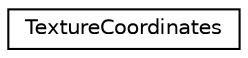 digraph "Graphical Class Hierarchy"
{
  edge [fontname="Helvetica",fontsize="10",labelfontname="Helvetica",labelfontsize="10"];
  node [fontname="Helvetica",fontsize="10",shape=record];
  rankdir="LR";
  Node1 [label="TextureCoordinates",height=0.2,width=0.4,color="black", fillcolor="white", style="filled",URL="$classTextureCoordinates.html"];
}
